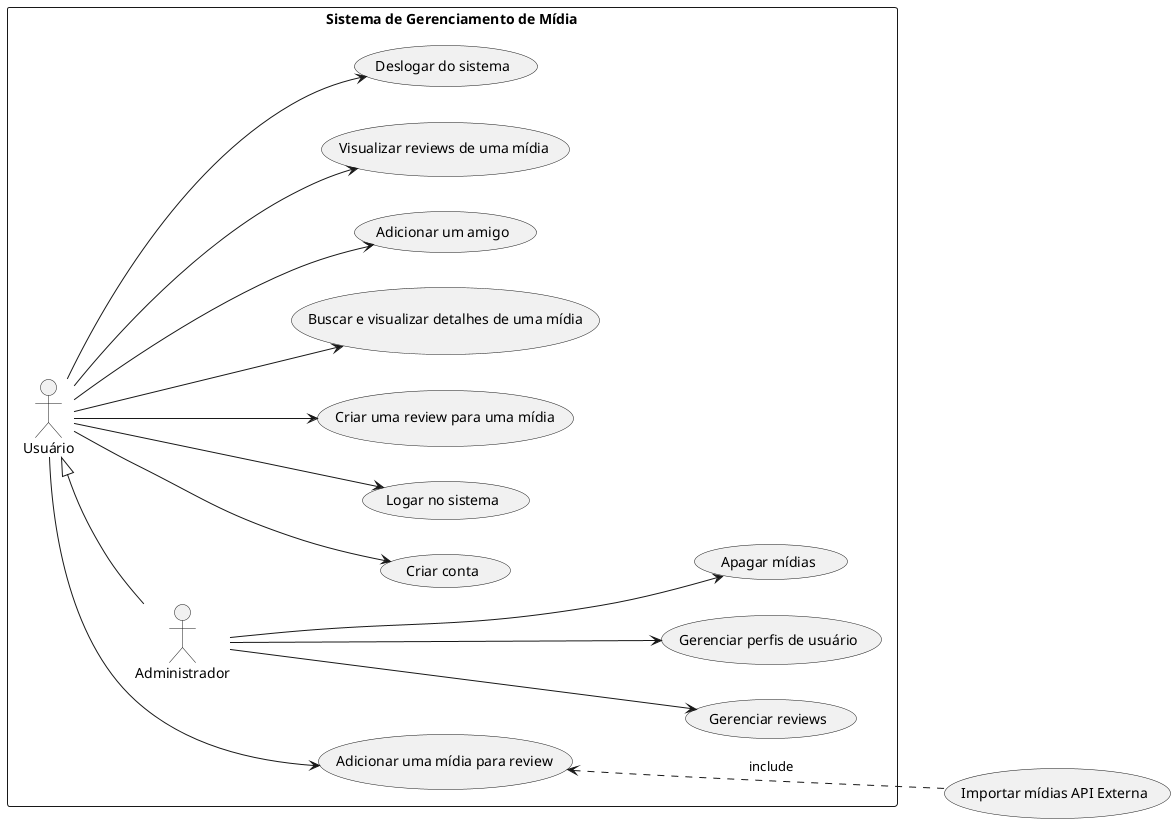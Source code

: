 @startuml useCases
left to right direction


rectangle "Sistema de Gerenciamento de Mídia" {
    actor "Usuário" as usuario
    actor "Administrador" as admin
    usecase "Criar conta" as UC1
    usecase "Logar no sistema" as UC2
    usecase "Adicionar uma mídia para review" as UC3
    usecase "Criar uma review para uma mídia" as UC4
    usecase "Buscar e visualizar detalhes de uma mídia" as UC5
    usecase "Adicionar um amigo" as UC6
    usecase "Visualizar reviews de uma mídia" as UC7
    usecase "Deslogar do sistema" as UC8
    usecase "Gerenciar perfis de usuário" as UC9
    usecase "Apagar mídias" as UC10
    usecase "Gerenciar reviews" as UC11
}

usecase "Importar mídias API Externa" as UC13

usuario ---> UC1
usuario ---> UC2
usuario ---> UC3
usuario ---> UC4
usuario ---> UC5
usuario ---> UC6
usuario ---> UC7
usuario ---> UC8

admin ---> UC9
admin ---> UC10
admin ---> UC11
usuario <|-- admin

UC3 <... UC13 : include

@enduml